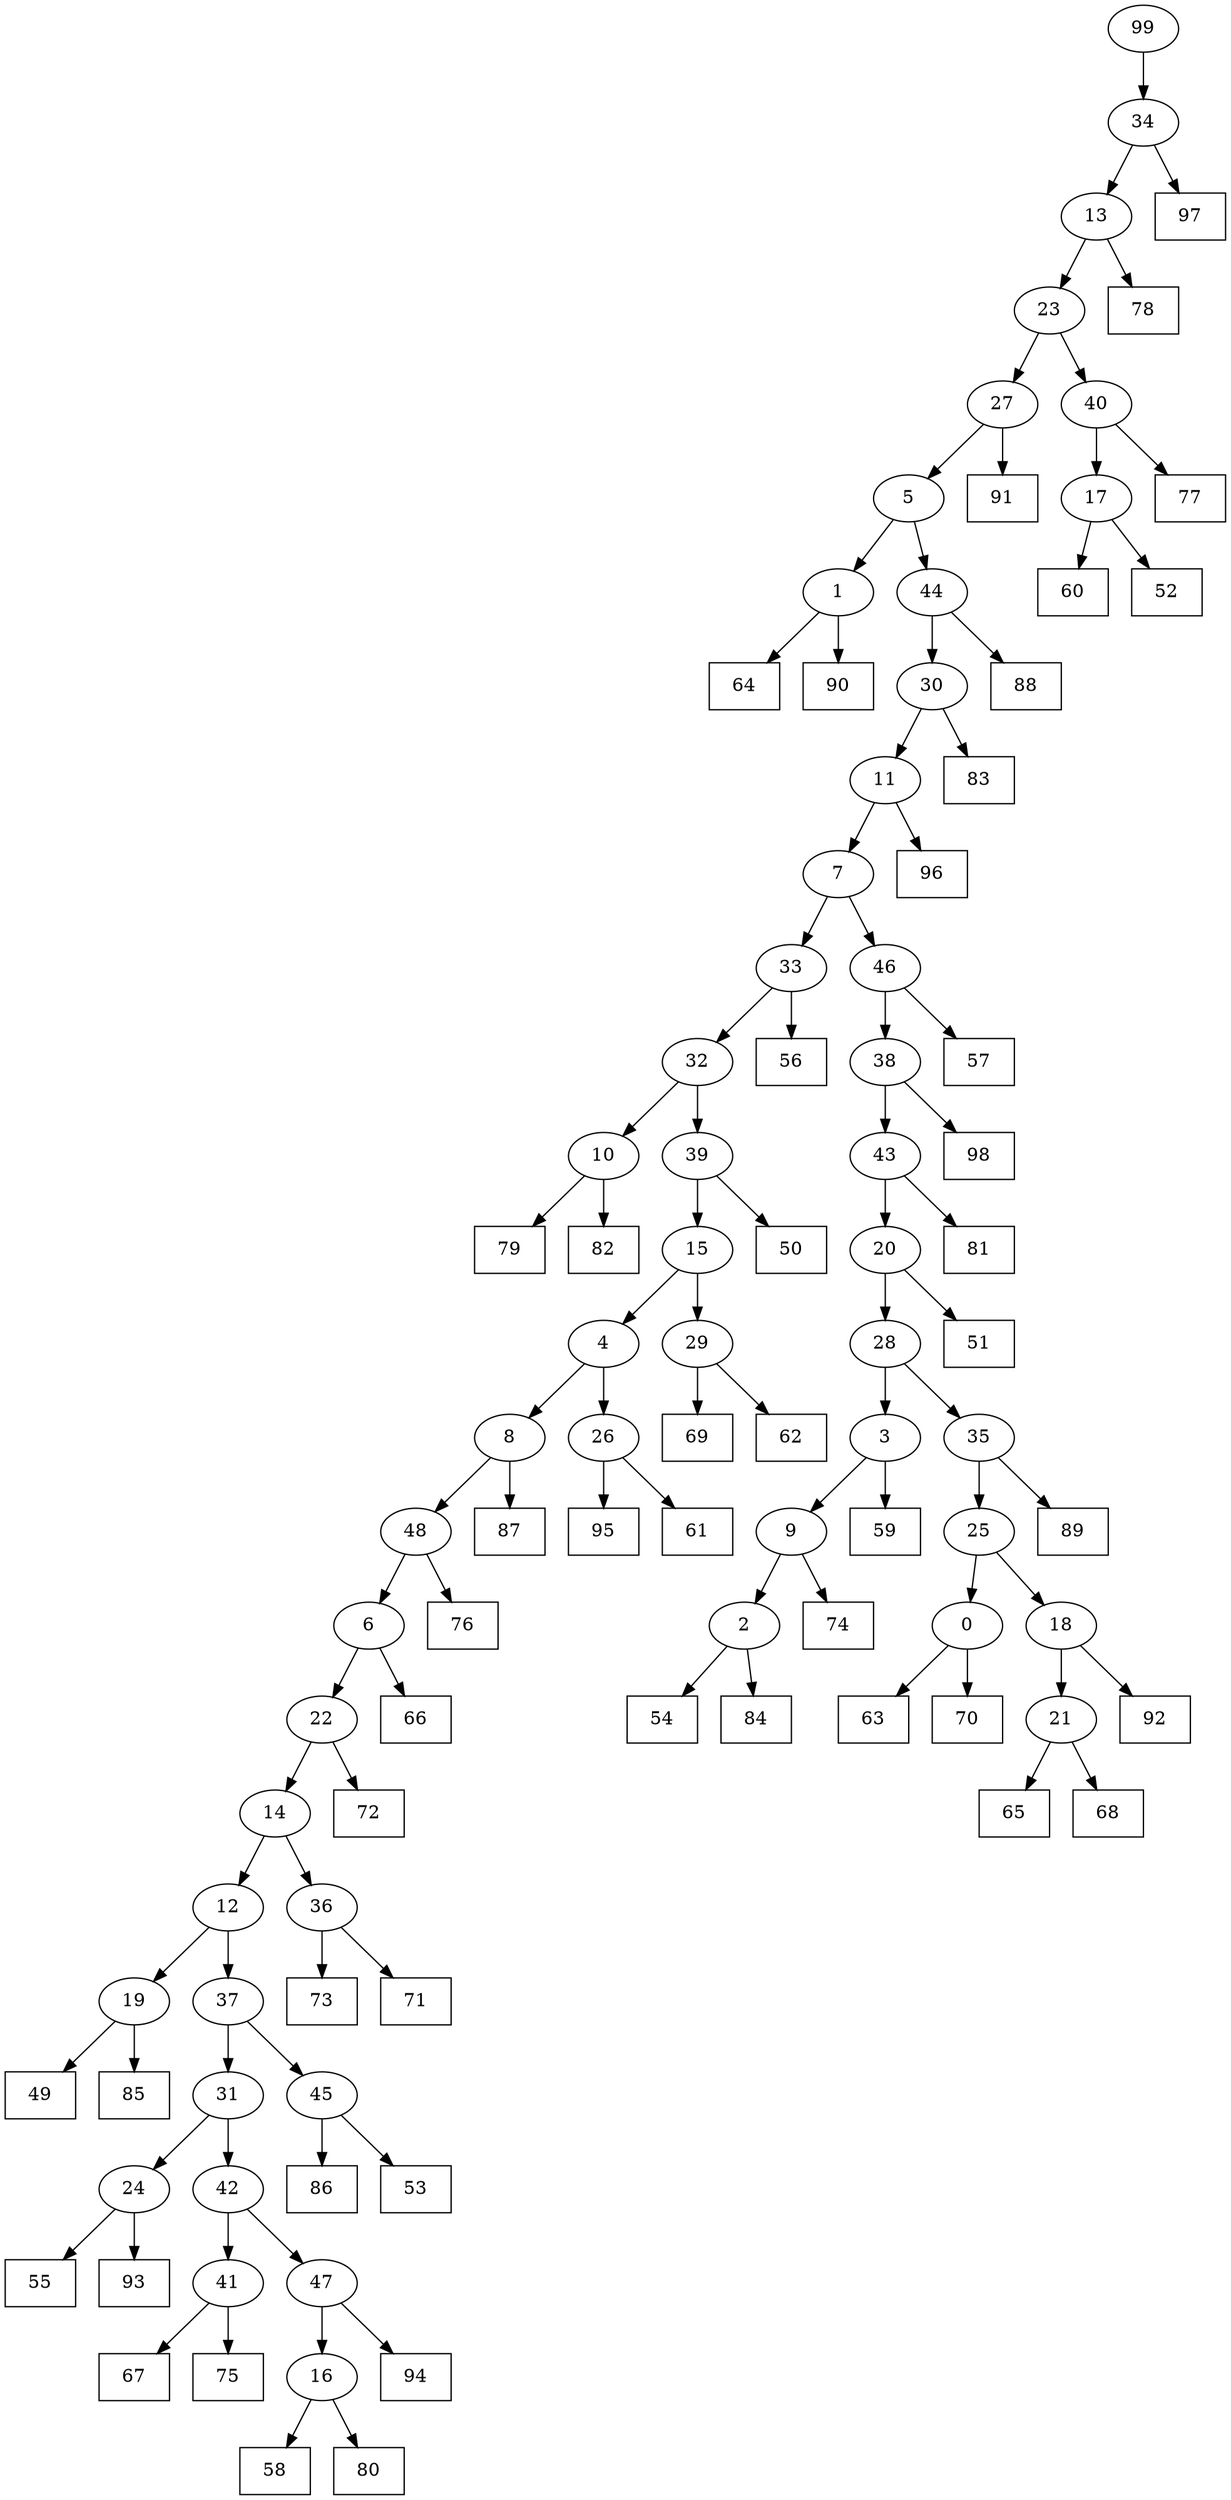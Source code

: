 digraph G {
0[label="0"];
1[label="1"];
2[label="2"];
3[label="3"];
4[label="4"];
5[label="5"];
6[label="6"];
7[label="7"];
8[label="8"];
9[label="9"];
10[label="10"];
11[label="11"];
12[label="12"];
13[label="13"];
14[label="14"];
15[label="15"];
16[label="16"];
17[label="17"];
18[label="18"];
19[label="19"];
20[label="20"];
21[label="21"];
22[label="22"];
23[label="23"];
24[label="24"];
25[label="25"];
26[label="26"];
27[label="27"];
28[label="28"];
29[label="29"];
30[label="30"];
31[label="31"];
32[label="32"];
33[label="33"];
34[label="34"];
35[label="35"];
36[label="36"];
37[label="37"];
38[label="38"];
39[label="39"];
40[label="40"];
41[label="41"];
42[label="42"];
43[label="43"];
44[label="44"];
45[label="45"];
46[label="46"];
47[label="47"];
48[label="48"];
49[shape=box,label="54"];
50[shape=box,label="79"];
51[shape=box,label="50"];
52[shape=box,label="72"];
53[shape=box,label="69"];
54[shape=box,label="84"];
55[shape=box,label="88"];
56[shape=box,label="64"];
57[shape=box,label="67"];
58[shape=box,label="76"];
59[shape=box,label="92"];
60[shape=box,label="65"];
61[shape=box,label="83"];
62[shape=box,label="63"];
63[shape=box,label="77"];
64[shape=box,label="82"];
65[shape=box,label="73"];
66[shape=box,label="70"];
67[shape=box,label="71"];
68[shape=box,label="78"];
69[shape=box,label="51"];
70[shape=box,label="49"];
71[shape=box,label="59"];
72[shape=box,label="58"];
73[shape=box,label="75"];
74[shape=box,label="97"];
75[shape=box,label="94"];
76[shape=box,label="60"];
77[shape=box,label="87"];
78[shape=box,label="98"];
79[shape=box,label="90"];
80[shape=box,label="95"];
81[shape=box,label="74"];
82[shape=box,label="61"];
83[shape=box,label="66"];
84[shape=box,label="81"];
85[shape=box,label="86"];
86[shape=box,label="62"];
87[shape=box,label="55"];
88[shape=box,label="80"];
89[shape=box,label="89"];
90[shape=box,label="93"];
91[shape=box,label="91"];
92[shape=box,label="68"];
93[shape=box,label="57"];
94[shape=box,label="53"];
95[shape=box,label="96"];
96[shape=box,label="52"];
97[shape=box,label="56"];
98[shape=box,label="85"];
99[label="99"];
17->96 ;
48->58 ;
2->54 ;
45->85 ;
8->77 ;
21->60 ;
36->65 ;
18->59 ;
10->64 ;
10->50 ;
1->56 ;
15->29 ;
29->53 ;
18->21 ;
21->92 ;
17->76 ;
39->15 ;
22->52 ;
11->7 ;
38->43 ;
43->84 ;
37->31 ;
3->71 ;
19->70 ;
46->93 ;
48->6 ;
6->83 ;
7->46 ;
46->38 ;
15->4 ;
24->87 ;
33->97 ;
11->95 ;
45->94 ;
22->14 ;
12->19 ;
19->98 ;
34->74 ;
42->47 ;
16->88 ;
44->55 ;
23->27 ;
99->34 ;
14->36 ;
36->67 ;
38->78 ;
41->57 ;
29->86 ;
47->75 ;
32->39 ;
12->37 ;
37->45 ;
26->80 ;
0->66 ;
28->35 ;
35->89 ;
0->62 ;
24->90 ;
6->22 ;
7->33 ;
33->32 ;
32->10 ;
40->63 ;
23->40 ;
27->91 ;
13->68 ;
27->5 ;
34->13 ;
13->23 ;
40->17 ;
9->2 ;
2->49 ;
31->24 ;
9->81 ;
20->69 ;
30->11 ;
1->79 ;
5->1 ;
42->41 ;
41->73 ;
47->16 ;
16->72 ;
43->20 ;
25->0 ;
20->28 ;
5->44 ;
44->30 ;
30->61 ;
4->26 ;
26->82 ;
31->42 ;
35->25 ;
25->18 ;
39->51 ;
4->8 ;
8->48 ;
14->12 ;
28->3 ;
3->9 ;
}

